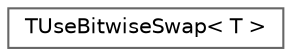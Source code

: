 digraph "Graphical Class Hierarchy"
{
 // INTERACTIVE_SVG=YES
 // LATEX_PDF_SIZE
  bgcolor="transparent";
  edge [fontname=Helvetica,fontsize=10,labelfontname=Helvetica,labelfontsize=10];
  node [fontname=Helvetica,fontsize=10,shape=box,height=0.2,width=0.4];
  rankdir="LR";
  Node0 [id="Node000000",label="TUseBitwiseSwap\< T \>",height=0.2,width=0.4,color="grey40", fillcolor="white", style="filled",URL="$d6/db7/structTUseBitwiseSwap.html",tooltip="A traits class which specifies whether a relocation of a given type should use a bitwise function lik..."];
}
